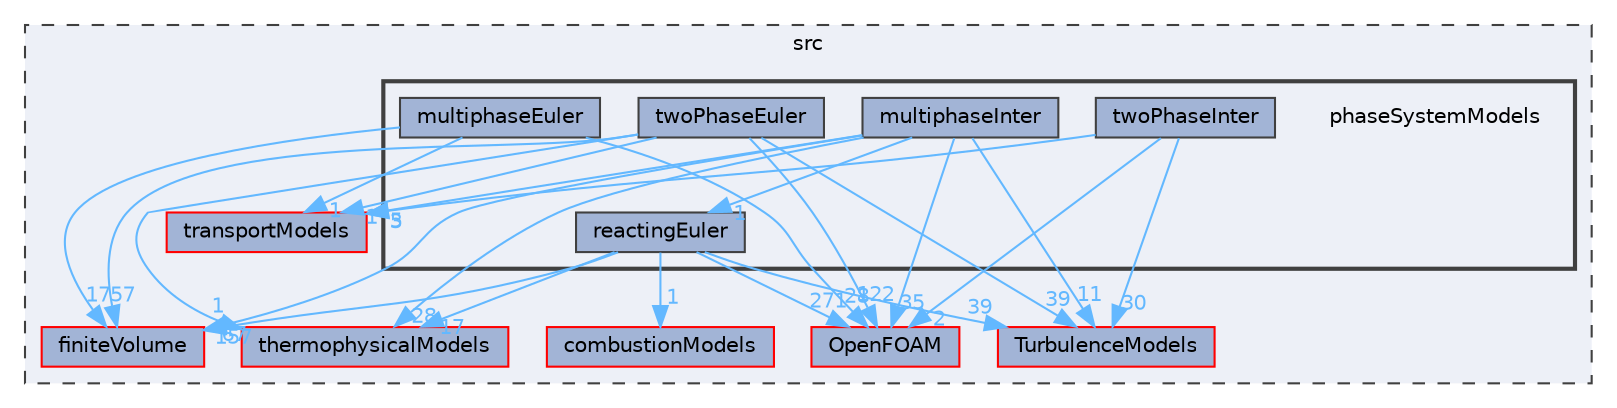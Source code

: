 digraph "src/phaseSystemModels"
{
 // LATEX_PDF_SIZE
  bgcolor="transparent";
  edge [fontname=Helvetica,fontsize=10,labelfontname=Helvetica,labelfontsize=10];
  node [fontname=Helvetica,fontsize=10,shape=box,height=0.2,width=0.4];
  compound=true
  subgraph clusterdir_68267d1309a1af8e8297ef4c3efbcdba {
    graph [ bgcolor="#edf0f7", pencolor="grey25", label="src", fontname=Helvetica,fontsize=10 style="filled,dashed", URL="dir_68267d1309a1af8e8297ef4c3efbcdba.html",tooltip=""]
  dir_1eda626aeac0f0ad2848c36acaa5d501 [label="TurbulenceModels", fillcolor="#a2b4d6", color="red", style="filled", URL="dir_1eda626aeac0f0ad2848c36acaa5d501.html",tooltip=""];
  dir_2778d089ec5c4f66810b11f753867003 [label="thermophysicalModels", fillcolor="#a2b4d6", color="red", style="filled", URL="dir_2778d089ec5c4f66810b11f753867003.html",tooltip=""];
  dir_9415e59289a6feeb24164dafa70a594f [label="transportModels", fillcolor="#a2b4d6", color="red", style="filled", URL="dir_9415e59289a6feeb24164dafa70a594f.html",tooltip=""];
  dir_9bd15774b555cf7259a6fa18f99fe99b [label="finiteVolume", fillcolor="#a2b4d6", color="red", style="filled", URL="dir_9bd15774b555cf7259a6fa18f99fe99b.html",tooltip=""];
  dir_a28bb8a003fe9b05e061f79ecbbcb476 [label="combustionModels", fillcolor="#a2b4d6", color="red", style="filled", URL="dir_a28bb8a003fe9b05e061f79ecbbcb476.html",tooltip=""];
  dir_c5473ff19b20e6ec4dfe5c310b3778a8 [label="OpenFOAM", fillcolor="#a2b4d6", color="red", style="filled", URL="dir_c5473ff19b20e6ec4dfe5c310b3778a8.html",tooltip=""];
  subgraph clusterdir_cd6600bc80177e0c28877b216d84d6c6 {
    graph [ bgcolor="#edf0f7", pencolor="grey25", label="", fontname=Helvetica,fontsize=10 style="filled,bold", URL="dir_cd6600bc80177e0c28877b216d84d6c6.html",tooltip=""]
    dir_cd6600bc80177e0c28877b216d84d6c6 [shape=plaintext, label="phaseSystemModels"];
  dir_652d9d37e661ba1e77535f88da2f6fb0 [label="multiphaseEuler", fillcolor="#a2b4d6", color="grey25", style="filled", URL="dir_652d9d37e661ba1e77535f88da2f6fb0.html",tooltip=""];
  dir_9528c7bf1eeedd507a266eda5207d7d4 [label="multiphaseInter", fillcolor="#a2b4d6", color="grey25", style="filled", URL="dir_9528c7bf1eeedd507a266eda5207d7d4.html",tooltip=""];
  dir_7263d3bc03bb574c88ee6a985fde1644 [label="reactingEuler", fillcolor="#a2b4d6", color="grey25", style="filled", URL="dir_7263d3bc03bb574c88ee6a985fde1644.html",tooltip=""];
  dir_80c04984e10a260785a488af3cdb8286 [label="twoPhaseEuler", fillcolor="#a2b4d6", color="grey25", style="filled", URL="dir_80c04984e10a260785a488af3cdb8286.html",tooltip=""];
  dir_9d91f4f8d87eaf9d70fbf311bd2dcac3 [label="twoPhaseInter", fillcolor="#a2b4d6", color="grey25", style="filled", URL="dir_9d91f4f8d87eaf9d70fbf311bd2dcac3.html",tooltip=""];
  }
  }
  dir_652d9d37e661ba1e77535f88da2f6fb0->dir_9bd15774b555cf7259a6fa18f99fe99b [headlabel="17", labeldistance=1.5 headhref="dir_002482_001387.html" href="dir_002482_001387.html" color="steelblue1" fontcolor="steelblue1"];
  dir_652d9d37e661ba1e77535f88da2f6fb0->dir_c5473ff19b20e6ec4dfe5c310b3778a8 [headlabel="28", labeldistance=1.5 headhref="dir_002482_002695.html" href="dir_002482_002695.html" color="steelblue1" fontcolor="steelblue1"];
  dir_652d9d37e661ba1e77535f88da2f6fb0->dir_9415e59289a6feeb24164dafa70a594f [headlabel="1", labeldistance=1.5 headhref="dir_002482_004112.html" href="dir_002482_004112.html" color="steelblue1" fontcolor="steelblue1"];
  dir_9528c7bf1eeedd507a266eda5207d7d4->dir_1eda626aeac0f0ad2848c36acaa5d501 [headlabel="11", labeldistance=1.5 headhref="dir_002484_004143.html" href="dir_002484_004143.html" color="steelblue1" fontcolor="steelblue1"];
  dir_9528c7bf1eeedd507a266eda5207d7d4->dir_2778d089ec5c4f66810b11f753867003 [headlabel="28", labeldistance=1.5 headhref="dir_002484_004022.html" href="dir_002484_004022.html" color="steelblue1" fontcolor="steelblue1"];
  dir_9528c7bf1eeedd507a266eda5207d7d4->dir_7263d3bc03bb574c88ee6a985fde1644 [headlabel="1", labeldistance=1.5 headhref="dir_002484_003212.html" href="dir_002484_003212.html" color="steelblue1" fontcolor="steelblue1"];
  dir_9528c7bf1eeedd507a266eda5207d7d4->dir_9415e59289a6feeb24164dafa70a594f [headlabel="5", labeldistance=1.5 headhref="dir_002484_004112.html" href="dir_002484_004112.html" color="steelblue1" fontcolor="steelblue1"];
  dir_9528c7bf1eeedd507a266eda5207d7d4->dir_9bd15774b555cf7259a6fa18f99fe99b [headlabel="67", labeldistance=1.5 headhref="dir_002484_001387.html" href="dir_002484_001387.html" color="steelblue1" fontcolor="steelblue1"];
  dir_9528c7bf1eeedd507a266eda5207d7d4->dir_c5473ff19b20e6ec4dfe5c310b3778a8 [headlabel="35", labeldistance=1.5 headhref="dir_002484_002695.html" href="dir_002484_002695.html" color="steelblue1" fontcolor="steelblue1"];
  dir_7263d3bc03bb574c88ee6a985fde1644->dir_1eda626aeac0f0ad2848c36acaa5d501 [headlabel="39", labeldistance=1.5 headhref="dir_003212_004143.html" href="dir_003212_004143.html" color="steelblue1" fontcolor="steelblue1"];
  dir_7263d3bc03bb574c88ee6a985fde1644->dir_2778d089ec5c4f66810b11f753867003 [headlabel="17", labeldistance=1.5 headhref="dir_003212_004022.html" href="dir_003212_004022.html" color="steelblue1" fontcolor="steelblue1"];
  dir_7263d3bc03bb574c88ee6a985fde1644->dir_9bd15774b555cf7259a6fa18f99fe99b [headlabel="157", labeldistance=1.5 headhref="dir_003212_001387.html" href="dir_003212_001387.html" color="steelblue1" fontcolor="steelblue1"];
  dir_7263d3bc03bb574c88ee6a985fde1644->dir_a28bb8a003fe9b05e061f79ecbbcb476 [headlabel="1", labeldistance=1.5 headhref="dir_003212_000549.html" href="dir_003212_000549.html" color="steelblue1" fontcolor="steelblue1"];
  dir_7263d3bc03bb574c88ee6a985fde1644->dir_c5473ff19b20e6ec4dfe5c310b3778a8 [headlabel="271", labeldistance=1.5 headhref="dir_003212_002695.html" href="dir_003212_002695.html" color="steelblue1" fontcolor="steelblue1"];
  dir_80c04984e10a260785a488af3cdb8286->dir_1eda626aeac0f0ad2848c36acaa5d501 [headlabel="39", labeldistance=1.5 headhref="dir_004166_004143.html" href="dir_004166_004143.html" color="steelblue1" fontcolor="steelblue1"];
  dir_80c04984e10a260785a488af3cdb8286->dir_2778d089ec5c4f66810b11f753867003 [headlabel="1", labeldistance=1.5 headhref="dir_004166_004022.html" href="dir_004166_004022.html" color="steelblue1" fontcolor="steelblue1"];
  dir_80c04984e10a260785a488af3cdb8286->dir_9415e59289a6feeb24164dafa70a594f [headlabel="1", labeldistance=1.5 headhref="dir_004166_004112.html" href="dir_004166_004112.html" color="steelblue1" fontcolor="steelblue1"];
  dir_80c04984e10a260785a488af3cdb8286->dir_9bd15774b555cf7259a6fa18f99fe99b [headlabel="57", labeldistance=1.5 headhref="dir_004166_001387.html" href="dir_004166_001387.html" color="steelblue1" fontcolor="steelblue1"];
  dir_80c04984e10a260785a488af3cdb8286->dir_c5473ff19b20e6ec4dfe5c310b3778a8 [headlabel="122", labeldistance=1.5 headhref="dir_004166_002695.html" href="dir_004166_002695.html" color="steelblue1" fontcolor="steelblue1"];
  dir_9d91f4f8d87eaf9d70fbf311bd2dcac3->dir_1eda626aeac0f0ad2848c36acaa5d501 [headlabel="30", labeldistance=1.5 headhref="dir_004168_004143.html" href="dir_004168_004143.html" color="steelblue1" fontcolor="steelblue1"];
  dir_9d91f4f8d87eaf9d70fbf311bd2dcac3->dir_9415e59289a6feeb24164dafa70a594f [headlabel="3", labeldistance=1.5 headhref="dir_004168_004112.html" href="dir_004168_004112.html" color="steelblue1" fontcolor="steelblue1"];
  dir_9d91f4f8d87eaf9d70fbf311bd2dcac3->dir_c5473ff19b20e6ec4dfe5c310b3778a8 [headlabel="2", labeldistance=1.5 headhref="dir_004168_002695.html" href="dir_004168_002695.html" color="steelblue1" fontcolor="steelblue1"];
}

